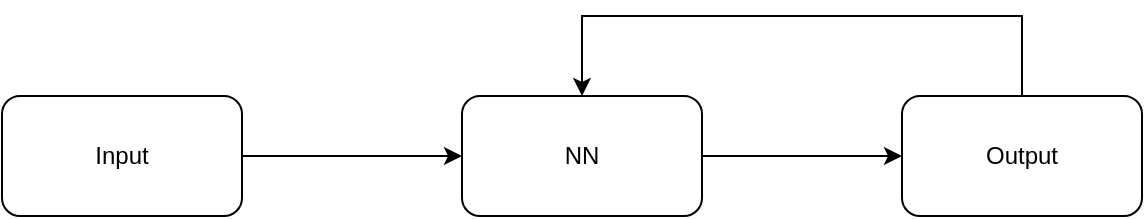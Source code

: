 <mxfile version="26.0.3">
  <diagram name="Page-1" id="7wo2gGrZ3cYF8Sk4IoL2">
    <mxGraphModel dx="1394" dy="797" grid="1" gridSize="10" guides="1" tooltips="1" connect="1" arrows="1" fold="1" page="1" pageScale="1" pageWidth="827" pageHeight="1169" math="0" shadow="0">
      <root>
        <mxCell id="0" />
        <mxCell id="1" parent="0" />
        <mxCell id="ASi-B-bjckPDK56JxL1G-1" value="Input" style="rounded=1;whiteSpace=wrap;html=1;" parent="1" vertex="1">
          <mxGeometry x="120" y="290" width="120" height="60" as="geometry" />
        </mxCell>
        <mxCell id="tPqONs_NYsdLDcpu9ylN-1" style="edgeStyle=orthogonalEdgeStyle;rounded=0;orthogonalLoop=1;jettySize=auto;html=1;exitX=0.5;exitY=0;exitDx=0;exitDy=0;entryX=0.5;entryY=0;entryDx=0;entryDy=0;" edge="1" parent="1" source="ASi-B-bjckPDK56JxL1G-2" target="ASi-B-bjckPDK56JxL1G-3">
          <mxGeometry relative="1" as="geometry">
            <Array as="points">
              <mxPoint x="630" y="250" />
              <mxPoint x="410" y="250" />
            </Array>
          </mxGeometry>
        </mxCell>
        <mxCell id="ASi-B-bjckPDK56JxL1G-2" value="Output" style="rounded=1;whiteSpace=wrap;html=1;" parent="1" vertex="1">
          <mxGeometry x="570" y="290" width="120" height="60" as="geometry" />
        </mxCell>
        <mxCell id="ASi-B-bjckPDK56JxL1G-5" style="edgeStyle=orthogonalEdgeStyle;rounded=0;orthogonalLoop=1;jettySize=auto;html=1;exitX=1;exitY=0.5;exitDx=0;exitDy=0;" parent="1" source="ASi-B-bjckPDK56JxL1G-3" target="ASi-B-bjckPDK56JxL1G-2" edge="1">
          <mxGeometry relative="1" as="geometry" />
        </mxCell>
        <mxCell id="ASi-B-bjckPDK56JxL1G-3" value="NN" style="rounded=1;whiteSpace=wrap;html=1;" parent="1" vertex="1">
          <mxGeometry x="350" y="290" width="120" height="60" as="geometry" />
        </mxCell>
        <mxCell id="ASi-B-bjckPDK56JxL1G-4" value="" style="endArrow=classic;html=1;rounded=0;exitX=1;exitY=0.5;exitDx=0;exitDy=0;" parent="1" source="ASi-B-bjckPDK56JxL1G-1" target="ASi-B-bjckPDK56JxL1G-3" edge="1">
          <mxGeometry width="50" height="50" relative="1" as="geometry">
            <mxPoint x="390" y="440" as="sourcePoint" />
            <mxPoint x="440" y="390" as="targetPoint" />
          </mxGeometry>
        </mxCell>
      </root>
    </mxGraphModel>
  </diagram>
</mxfile>
